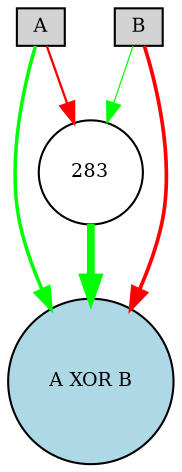 digraph {
	node [fontsize=9 height=0.2 shape=circle width=0.2]
	A [fillcolor=lightgray shape=box style=filled]
	B [fillcolor=lightgray shape=box style=filled]
	"A XOR B" [fillcolor=lightblue style=filled]
	283 [fillcolor=white style=filled]
	B -> "A XOR B" [color=red penwidth=1.7686131329904802 style=solid]
	B -> 283 [color=green penwidth=0.5778486337835499 style=solid]
	283 -> "A XOR B" [color=green penwidth=3.6786290700739457 style=solid]
	A -> 283 [color=red penwidth=1.107257134951222 style=solid]
	A -> "A XOR B" [color=green penwidth=1.6807794522656168 style=solid]
}
